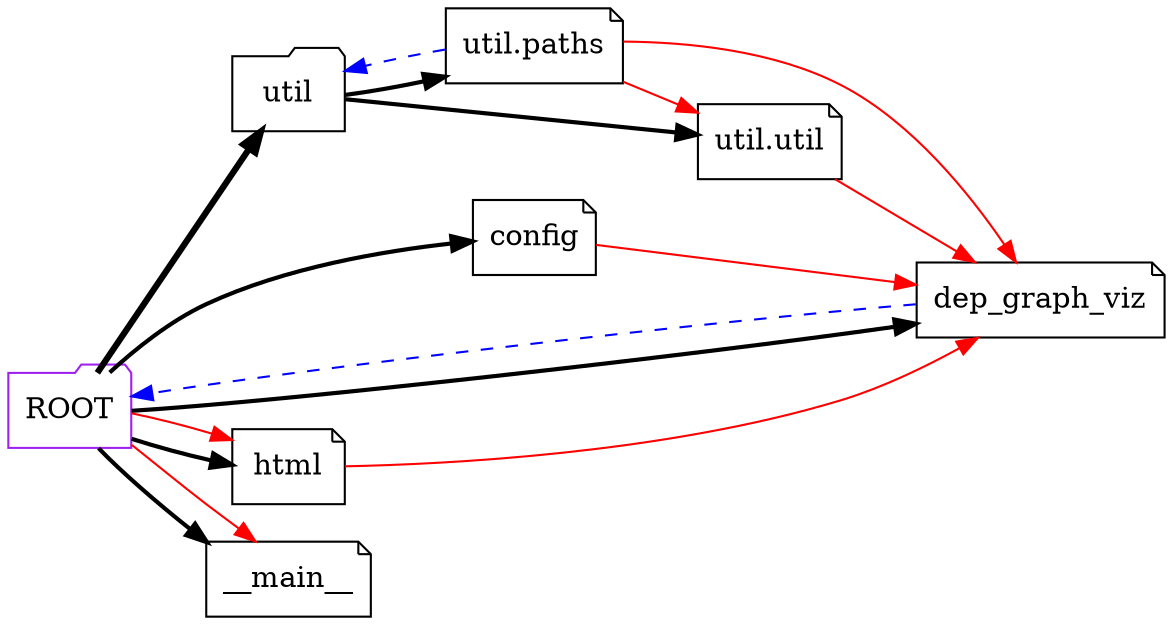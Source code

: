 digraph {
rankdir=LR;
ROOT [rank=10, shape=folder, color=purple, URL="dep_graph_viz/."];
"util" [rank=11, shape=folder, color=black, URL="dep_graph_viz/util"];
"config" [rank=11, shape=note, color=black, URL="dep_graph_viz/config.html"];
"dep_graph_viz" [rank=11, shape=note, color=black, URL="dep_graph_viz/dep_graph_viz.html"];
"html" [rank=11, shape=note, color=black, URL="dep_graph_viz/html.html"];
"__main__" [rank=11, shape=note, color=black, URL="dep_graph_viz/__main__.html"];
"util.paths" [rank=12, shape=note, color=black, URL="dep_graph_viz/util/paths.html"];
"util.util" [rank=12, shape=note, color=black, URL="dep_graph_viz/util/util.html"];
ROOT -> "util" [key=0, color=black, penwidth=3, style=solid];
ROOT -> "config" [key=0, color=black, penwidth=2, style=solid];
ROOT -> "dep_graph_viz" [key=0, color=black, penwidth=2, style=solid];
ROOT -> "html" [key=0, color=black, penwidth=2, style=solid];
ROOT -> "html" [key=1, color=red, penwidth=1, style=solid];
ROOT -> "__main__" [key=0, color=black, penwidth=2, style=solid];
ROOT -> "__main__" [key=1, color=red, penwidth=1, style=solid];
"util" -> "util.paths" [key=0, color=black, penwidth=2, style=solid];
"util" -> "util.util" [key=0, color=black, penwidth=2, style=solid];
"config" -> "dep_graph_viz" [key=0, color=red, penwidth=1, style=solid];
"dep_graph_viz" -> ROOT [key=0, color=blue, penwidth=1, style=dashed];
"html" -> "dep_graph_viz" [key=0, color=red, penwidth=1, style=solid];
"util.paths" -> "util" [key=0, color=blue, penwidth=1, style=dashed];
"util.paths" -> "dep_graph_viz" [key=0, color=red, penwidth=1, style=solid];
"util.paths" -> "util.util" [key=0, color=red, penwidth=1, style=solid];
"util.util" -> "dep_graph_viz" [key=0, color=red, penwidth=1, style=solid];
}
